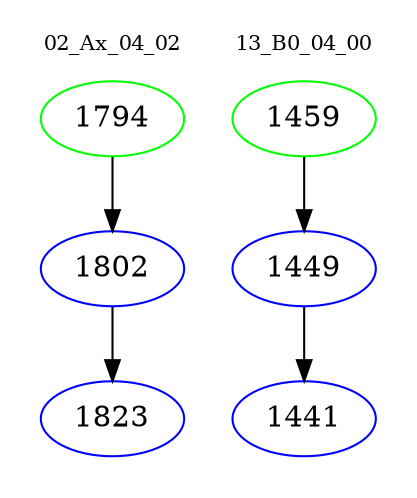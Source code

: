 digraph{
subgraph cluster_0 {
color = white
label = "02_Ax_04_02";
fontsize=10;
T0_1794 [label="1794", color="green"]
T0_1794 -> T0_1802 [color="black"]
T0_1802 [label="1802", color="blue"]
T0_1802 -> T0_1823 [color="black"]
T0_1823 [label="1823", color="blue"]
}
subgraph cluster_1 {
color = white
label = "13_B0_04_00";
fontsize=10;
T1_1459 [label="1459", color="green"]
T1_1459 -> T1_1449 [color="black"]
T1_1449 [label="1449", color="blue"]
T1_1449 -> T1_1441 [color="black"]
T1_1441 [label="1441", color="blue"]
}
}
